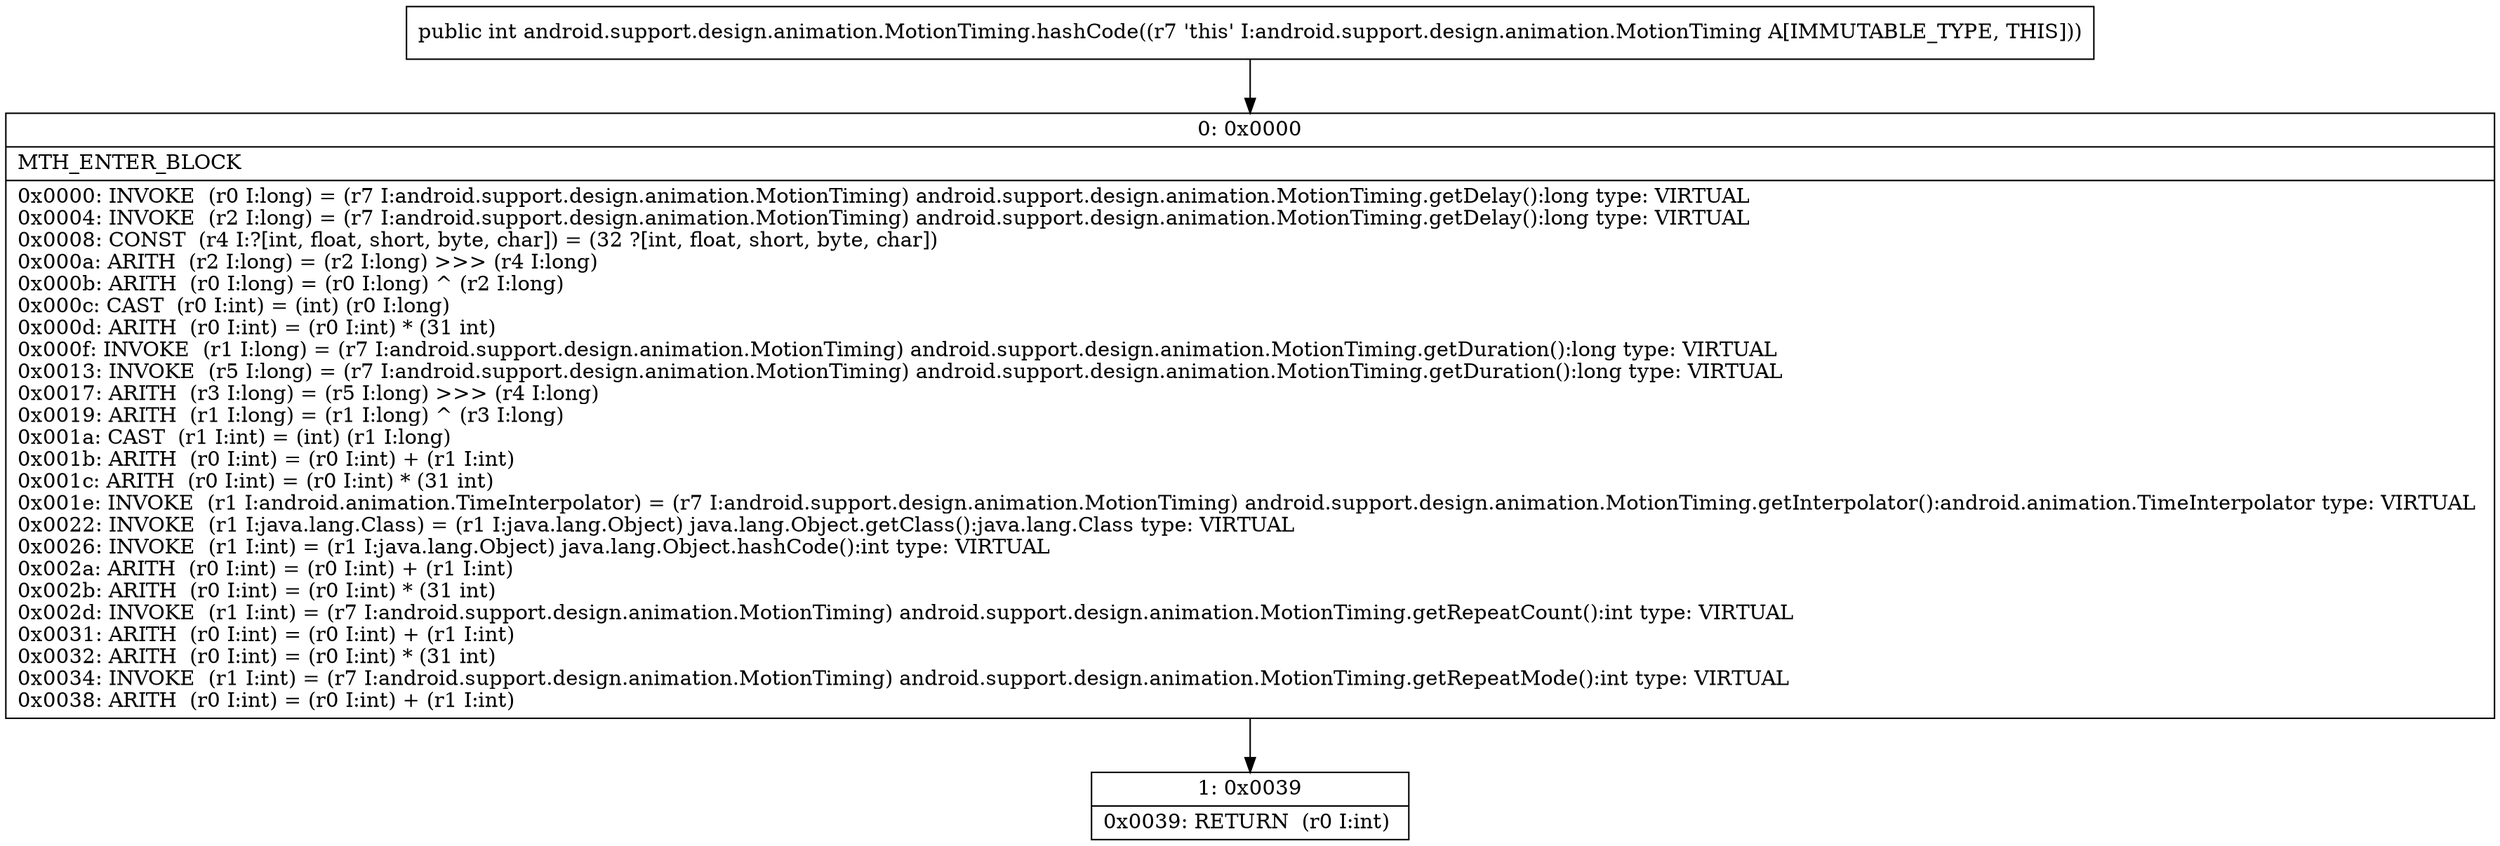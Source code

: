 digraph "CFG forandroid.support.design.animation.MotionTiming.hashCode()I" {
Node_0 [shape=record,label="{0\:\ 0x0000|MTH_ENTER_BLOCK\l|0x0000: INVOKE  (r0 I:long) = (r7 I:android.support.design.animation.MotionTiming) android.support.design.animation.MotionTiming.getDelay():long type: VIRTUAL \l0x0004: INVOKE  (r2 I:long) = (r7 I:android.support.design.animation.MotionTiming) android.support.design.animation.MotionTiming.getDelay():long type: VIRTUAL \l0x0008: CONST  (r4 I:?[int, float, short, byte, char]) = (32 ?[int, float, short, byte, char]) \l0x000a: ARITH  (r2 I:long) = (r2 I:long) \>\>\> (r4 I:long) \l0x000b: ARITH  (r0 I:long) = (r0 I:long) ^ (r2 I:long) \l0x000c: CAST  (r0 I:int) = (int) (r0 I:long) \l0x000d: ARITH  (r0 I:int) = (r0 I:int) * (31 int) \l0x000f: INVOKE  (r1 I:long) = (r7 I:android.support.design.animation.MotionTiming) android.support.design.animation.MotionTiming.getDuration():long type: VIRTUAL \l0x0013: INVOKE  (r5 I:long) = (r7 I:android.support.design.animation.MotionTiming) android.support.design.animation.MotionTiming.getDuration():long type: VIRTUAL \l0x0017: ARITH  (r3 I:long) = (r5 I:long) \>\>\> (r4 I:long) \l0x0019: ARITH  (r1 I:long) = (r1 I:long) ^ (r3 I:long) \l0x001a: CAST  (r1 I:int) = (int) (r1 I:long) \l0x001b: ARITH  (r0 I:int) = (r0 I:int) + (r1 I:int) \l0x001c: ARITH  (r0 I:int) = (r0 I:int) * (31 int) \l0x001e: INVOKE  (r1 I:android.animation.TimeInterpolator) = (r7 I:android.support.design.animation.MotionTiming) android.support.design.animation.MotionTiming.getInterpolator():android.animation.TimeInterpolator type: VIRTUAL \l0x0022: INVOKE  (r1 I:java.lang.Class) = (r1 I:java.lang.Object) java.lang.Object.getClass():java.lang.Class type: VIRTUAL \l0x0026: INVOKE  (r1 I:int) = (r1 I:java.lang.Object) java.lang.Object.hashCode():int type: VIRTUAL \l0x002a: ARITH  (r0 I:int) = (r0 I:int) + (r1 I:int) \l0x002b: ARITH  (r0 I:int) = (r0 I:int) * (31 int) \l0x002d: INVOKE  (r1 I:int) = (r7 I:android.support.design.animation.MotionTiming) android.support.design.animation.MotionTiming.getRepeatCount():int type: VIRTUAL \l0x0031: ARITH  (r0 I:int) = (r0 I:int) + (r1 I:int) \l0x0032: ARITH  (r0 I:int) = (r0 I:int) * (31 int) \l0x0034: INVOKE  (r1 I:int) = (r7 I:android.support.design.animation.MotionTiming) android.support.design.animation.MotionTiming.getRepeatMode():int type: VIRTUAL \l0x0038: ARITH  (r0 I:int) = (r0 I:int) + (r1 I:int) \l}"];
Node_1 [shape=record,label="{1\:\ 0x0039|0x0039: RETURN  (r0 I:int) \l}"];
MethodNode[shape=record,label="{public int android.support.design.animation.MotionTiming.hashCode((r7 'this' I:android.support.design.animation.MotionTiming A[IMMUTABLE_TYPE, THIS])) }"];
MethodNode -> Node_0;
Node_0 -> Node_1;
}

